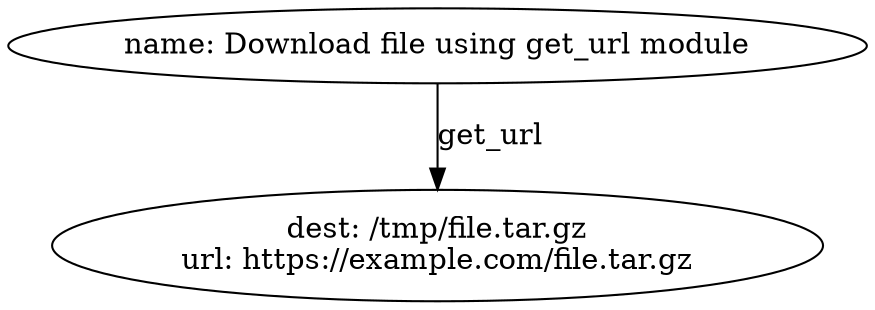 digraph graphname {
2057 [label="dest: /tmp/file.tar.gz\nurl: https://example.com/file.tar.gz\n"];
2056 [label="name: Download file using get_url module\n"];
2056 -> 2057 [label="get_url"];
}
